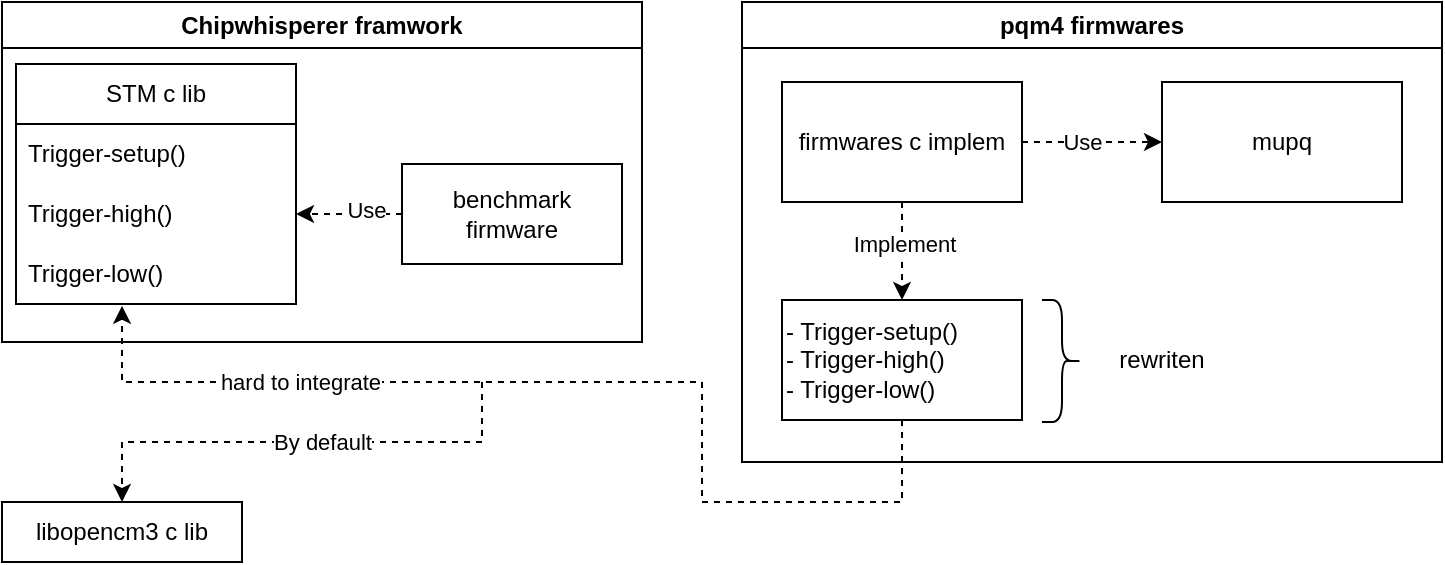 <mxfile version="24.0.0" type="device">
  <diagram name="Page-1" id="PI_vXckANiDwf4On09Wg">
    <mxGraphModel dx="950" dy="515" grid="1" gridSize="10" guides="1" tooltips="1" connect="1" arrows="1" fold="1" page="1" pageScale="1" pageWidth="827" pageHeight="1169" math="0" shadow="0">
      <root>
        <mxCell id="0" />
        <mxCell id="1" parent="0" />
        <mxCell id="muKvC6OUSEHAUnFI9CoF-14" value="Chipwhisperer framwork" style="swimlane;whiteSpace=wrap;html=1;" vertex="1" parent="1">
          <mxGeometry x="120" y="130" width="320" height="170" as="geometry" />
        </mxCell>
        <mxCell id="muKvC6OUSEHAUnFI9CoF-6" value="STM c lib" style="swimlane;fontStyle=0;childLayout=stackLayout;horizontal=1;startSize=30;horizontalStack=0;resizeParent=1;resizeParentMax=0;resizeLast=0;collapsible=1;marginBottom=0;whiteSpace=wrap;html=1;" vertex="1" parent="muKvC6OUSEHAUnFI9CoF-14">
          <mxGeometry x="7" y="31" width="140" height="120" as="geometry" />
        </mxCell>
        <mxCell id="muKvC6OUSEHAUnFI9CoF-7" value="Trigger-setup()" style="text;strokeColor=none;fillColor=none;align=left;verticalAlign=middle;spacingLeft=4;spacingRight=4;overflow=hidden;points=[[0,0.5],[1,0.5]];portConstraint=eastwest;rotatable=0;whiteSpace=wrap;html=1;" vertex="1" parent="muKvC6OUSEHAUnFI9CoF-6">
          <mxGeometry y="30" width="140" height="30" as="geometry" />
        </mxCell>
        <mxCell id="muKvC6OUSEHAUnFI9CoF-8" value="Trigger-high()" style="text;strokeColor=none;fillColor=none;align=left;verticalAlign=middle;spacingLeft=4;spacingRight=4;overflow=hidden;points=[[0,0.5],[1,0.5]];portConstraint=eastwest;rotatable=0;whiteSpace=wrap;html=1;" vertex="1" parent="muKvC6OUSEHAUnFI9CoF-6">
          <mxGeometry y="60" width="140" height="30" as="geometry" />
        </mxCell>
        <mxCell id="muKvC6OUSEHAUnFI9CoF-9" value="Trigger-low()" style="text;strokeColor=none;fillColor=none;align=left;verticalAlign=middle;spacingLeft=4;spacingRight=4;overflow=hidden;points=[[0,0.5],[1,0.5]];portConstraint=eastwest;rotatable=0;whiteSpace=wrap;html=1;" vertex="1" parent="muKvC6OUSEHAUnFI9CoF-6">
          <mxGeometry y="90" width="140" height="30" as="geometry" />
        </mxCell>
        <mxCell id="muKvC6OUSEHAUnFI9CoF-11" style="edgeStyle=orthogonalEdgeStyle;rounded=0;orthogonalLoop=1;jettySize=auto;html=1;entryX=1;entryY=0.5;entryDx=0;entryDy=0;dashed=1;" edge="1" parent="muKvC6OUSEHAUnFI9CoF-14" source="muKvC6OUSEHAUnFI9CoF-10" target="muKvC6OUSEHAUnFI9CoF-8">
          <mxGeometry relative="1" as="geometry" />
        </mxCell>
        <mxCell id="muKvC6OUSEHAUnFI9CoF-12" value="Use" style="edgeLabel;html=1;align=center;verticalAlign=middle;resizable=0;points=[];" vertex="1" connectable="0" parent="muKvC6OUSEHAUnFI9CoF-11">
          <mxGeometry x="0.185" y="-2" relative="1" as="geometry">
            <mxPoint x="13" as="offset" />
          </mxGeometry>
        </mxCell>
        <mxCell id="muKvC6OUSEHAUnFI9CoF-10" value="benchmark firmware" style="rounded=0;whiteSpace=wrap;html=1;" vertex="1" parent="muKvC6OUSEHAUnFI9CoF-14">
          <mxGeometry x="200" y="81" width="110" height="50" as="geometry" />
        </mxCell>
        <mxCell id="muKvC6OUSEHAUnFI9CoF-17" value="pqm4 firmwares" style="swimlane;whiteSpace=wrap;html=1;" vertex="1" parent="1">
          <mxGeometry x="490" y="130" width="350" height="230" as="geometry" />
        </mxCell>
        <mxCell id="muKvC6OUSEHAUnFI9CoF-21" style="edgeStyle=orthogonalEdgeStyle;rounded=0;orthogonalLoop=1;jettySize=auto;html=1;exitX=1;exitY=0.5;exitDx=0;exitDy=0;entryX=0;entryY=0.5;entryDx=0;entryDy=0;dashed=1;" edge="1" parent="muKvC6OUSEHAUnFI9CoF-17" source="muKvC6OUSEHAUnFI9CoF-18" target="muKvC6OUSEHAUnFI9CoF-20">
          <mxGeometry relative="1" as="geometry" />
        </mxCell>
        <mxCell id="muKvC6OUSEHAUnFI9CoF-22" value="Use" style="edgeLabel;html=1;align=center;verticalAlign=middle;resizable=0;points=[];" vertex="1" connectable="0" parent="muKvC6OUSEHAUnFI9CoF-21">
          <mxGeometry x="-0.457" y="-4" relative="1" as="geometry">
            <mxPoint x="11" y="-4" as="offset" />
          </mxGeometry>
        </mxCell>
        <mxCell id="muKvC6OUSEHAUnFI9CoF-37" style="edgeStyle=orthogonalEdgeStyle;rounded=0;orthogonalLoop=1;jettySize=auto;html=1;entryX=0.5;entryY=0;entryDx=0;entryDy=0;dashed=1;" edge="1" parent="muKvC6OUSEHAUnFI9CoF-17" source="muKvC6OUSEHAUnFI9CoF-18" target="muKvC6OUSEHAUnFI9CoF-35">
          <mxGeometry relative="1" as="geometry" />
        </mxCell>
        <mxCell id="muKvC6OUSEHAUnFI9CoF-38" value="Use" style="edgeLabel;html=1;align=center;verticalAlign=middle;resizable=0;points=[];" vertex="1" connectable="0" parent="muKvC6OUSEHAUnFI9CoF-37">
          <mxGeometry x="-0.075" y="2" relative="1" as="geometry">
            <mxPoint x="-2" as="offset" />
          </mxGeometry>
        </mxCell>
        <mxCell id="muKvC6OUSEHAUnFI9CoF-39" value="Implement" style="edgeLabel;html=1;align=center;verticalAlign=middle;resizable=0;points=[];" vertex="1" connectable="0" parent="muKvC6OUSEHAUnFI9CoF-37">
          <mxGeometry x="-0.143" y="1" relative="1" as="geometry">
            <mxPoint as="offset" />
          </mxGeometry>
        </mxCell>
        <mxCell id="muKvC6OUSEHAUnFI9CoF-18" value="firmwares c implem" style="rounded=0;whiteSpace=wrap;html=1;" vertex="1" parent="muKvC6OUSEHAUnFI9CoF-17">
          <mxGeometry x="20" y="40" width="120" height="60" as="geometry" />
        </mxCell>
        <mxCell id="muKvC6OUSEHAUnFI9CoF-20" value="mupq" style="rounded=0;whiteSpace=wrap;html=1;" vertex="1" parent="muKvC6OUSEHAUnFI9CoF-17">
          <mxGeometry x="210" y="40" width="120" height="60" as="geometry" />
        </mxCell>
        <mxCell id="muKvC6OUSEHAUnFI9CoF-35" value="&lt;div align=&quot;left&quot;&gt;- Trigger-setup()&lt;/div&gt;&lt;div align=&quot;left&quot;&gt;- Trigger-high()&lt;br&gt;- Trigger-low()&lt;br&gt;&lt;/div&gt;" style="rounded=0;whiteSpace=wrap;html=1;align=left;" vertex="1" parent="muKvC6OUSEHAUnFI9CoF-17">
          <mxGeometry x="20" y="149" width="120" height="60" as="geometry" />
        </mxCell>
        <mxCell id="muKvC6OUSEHAUnFI9CoF-40" value="" style="shape=curlyBracket;whiteSpace=wrap;html=1;rounded=1;flipH=1;labelPosition=right;verticalLabelPosition=middle;align=left;verticalAlign=middle;size=0.5;" vertex="1" parent="muKvC6OUSEHAUnFI9CoF-17">
          <mxGeometry x="150" y="149" width="20" height="61" as="geometry" />
        </mxCell>
        <mxCell id="muKvC6OUSEHAUnFI9CoF-41" value="rewriten" style="text;html=1;align=center;verticalAlign=middle;whiteSpace=wrap;rounded=0;" vertex="1" parent="muKvC6OUSEHAUnFI9CoF-17">
          <mxGeometry x="180" y="164" width="60" height="30" as="geometry" />
        </mxCell>
        <mxCell id="muKvC6OUSEHAUnFI9CoF-23" style="edgeStyle=orthogonalEdgeStyle;rounded=0;orthogonalLoop=1;jettySize=auto;html=1;entryX=0.426;entryY=1.031;entryDx=0;entryDy=0;entryPerimeter=0;dashed=1;exitX=0.5;exitY=1;exitDx=0;exitDy=0;" edge="1" parent="1" source="muKvC6OUSEHAUnFI9CoF-35">
          <mxGeometry relative="1" as="geometry">
            <mxPoint x="530" y="410" as="sourcePoint" />
            <mxPoint x="180.03" y="281.93" as="targetPoint" />
            <Array as="points">
              <mxPoint x="570" y="380" />
              <mxPoint x="470" y="380" />
              <mxPoint x="470" y="320" />
              <mxPoint x="180" y="320" />
            </Array>
          </mxGeometry>
        </mxCell>
        <mxCell id="muKvC6OUSEHAUnFI9CoF-25" value="hard to integrate " style="edgeLabel;html=1;align=center;verticalAlign=middle;resizable=0;points=[];" vertex="1" connectable="0" parent="muKvC6OUSEHAUnFI9CoF-23">
          <mxGeometry x="0.526" relative="1" as="geometry">
            <mxPoint x="1" as="offset" />
          </mxGeometry>
        </mxCell>
        <mxCell id="muKvC6OUSEHAUnFI9CoF-24" value="" style="endArrow=classic;html=1;rounded=0;entryX=0.5;entryY=0;entryDx=0;entryDy=0;dashed=1;" edge="1" parent="1">
          <mxGeometry width="50" height="50" relative="1" as="geometry">
            <mxPoint x="360" y="320" as="sourcePoint" />
            <mxPoint x="180" y="380" as="targetPoint" />
            <Array as="points">
              <mxPoint x="360" y="350" />
              <mxPoint x="180" y="350" />
            </Array>
          </mxGeometry>
        </mxCell>
        <mxCell id="muKvC6OUSEHAUnFI9CoF-26" value="By default" style="edgeLabel;html=1;align=center;verticalAlign=middle;resizable=0;points=[];" vertex="1" connectable="0" parent="muKvC6OUSEHAUnFI9CoF-24">
          <mxGeometry x="0.193" y="4" relative="1" as="geometry">
            <mxPoint x="33" y="-4" as="offset" />
          </mxGeometry>
        </mxCell>
        <mxCell id="muKvC6OUSEHAUnFI9CoF-36" value="libopencm3 c lib" style="rounded=0;whiteSpace=wrap;html=1;" vertex="1" parent="1">
          <mxGeometry x="120" y="380" width="120" height="30" as="geometry" />
        </mxCell>
      </root>
    </mxGraphModel>
  </diagram>
</mxfile>
